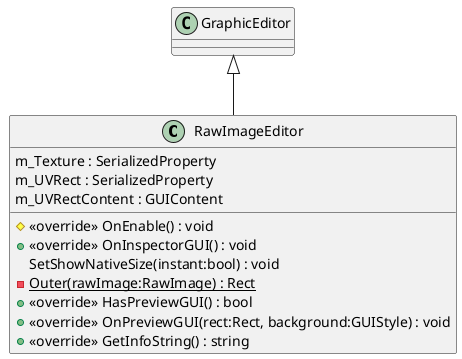 @startuml
class RawImageEditor {
    m_Texture : SerializedProperty
    m_UVRect : SerializedProperty
    m_UVRectContent : GUIContent
    # <<override>> OnEnable() : void
    + <<override>> OnInspectorGUI() : void
    SetShowNativeSize(instant:bool) : void
    - {static} Outer(rawImage:RawImage) : Rect
    + <<override>> HasPreviewGUI() : bool
    + <<override>> OnPreviewGUI(rect:Rect, background:GUIStyle) : void
    + <<override>> GetInfoString() : string
}
GraphicEditor <|-- RawImageEditor
@enduml
